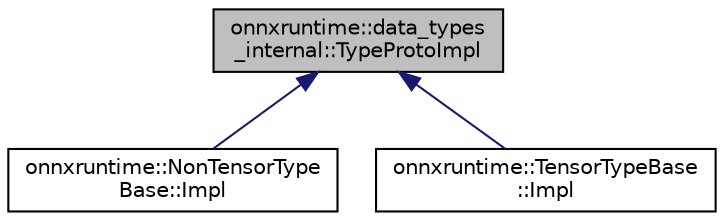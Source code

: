 digraph "onnxruntime::data_types_internal::TypeProtoImpl"
{
  edge [fontname="Helvetica",fontsize="10",labelfontname="Helvetica",labelfontsize="10"];
  node [fontname="Helvetica",fontsize="10",shape=record];
  Node0 [label="onnxruntime::data_types\l_internal::TypeProtoImpl",height=0.2,width=0.4,color="black", fillcolor="grey75", style="filled", fontcolor="black"];
  Node0 -> Node1 [dir="back",color="midnightblue",fontsize="10",style="solid",fontname="Helvetica"];
  Node1 [label="onnxruntime::NonTensorType\lBase::Impl",height=0.2,width=0.4,color="black", fillcolor="white", style="filled",URL="$structonnxruntime_1_1NonTensorTypeBase_1_1Impl.html",tooltip="NoTensorTypeBase. "];
  Node0 -> Node2 [dir="back",color="midnightblue",fontsize="10",style="solid",fontname="Helvetica"];
  Node2 [label="onnxruntime::TensorTypeBase\l::Impl",height=0.2,width=0.4,color="black", fillcolor="white", style="filled",URL="$structonnxruntime_1_1TensorTypeBase_1_1Impl.html",tooltip="TensorTypeBase. "];
}

